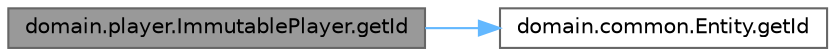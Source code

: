 digraph "domain.player.ImmutablePlayer.getId"
{
 // LATEX_PDF_SIZE
  bgcolor="transparent";
  edge [fontname=Helvetica,fontsize=10,labelfontname=Helvetica,labelfontsize=10];
  node [fontname=Helvetica,fontsize=10,shape=box,height=0.2,width=0.4];
  rankdir="LR";
  Node1 [id="Node000001",label="domain.player.ImmutablePlayer.getId",height=0.2,width=0.4,color="gray40", fillcolor="grey60", style="filled", fontcolor="black",tooltip=" "];
  Node1 -> Node2 [id="edge1_Node000001_Node000002",color="steelblue1",style="solid",tooltip=" "];
  Node2 [id="Node000002",label="domain.common.Entity.getId",height=0.2,width=0.4,color="grey40", fillcolor="white", style="filled",URL="$classdomain_1_1common_1_1_entity.html#a1ef91685cfea92710db0e9acdd57312f",tooltip="Obtiene el identificador único de la entidad."];
}
